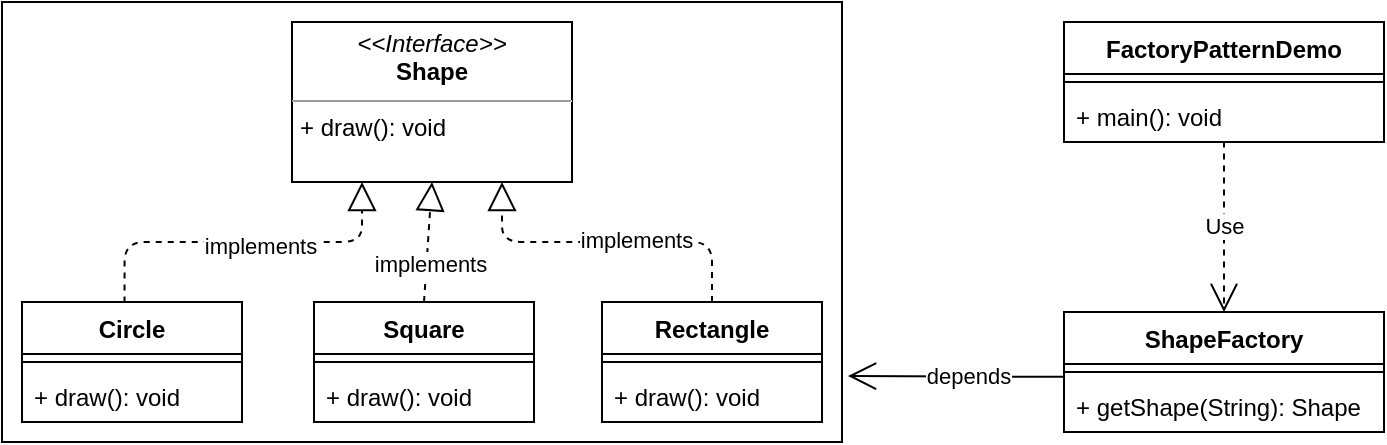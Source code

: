 <mxfile version="14.5.1" type="device"><diagram id="C5RBs43oDa-KdzZeNtuy" name="Page-1"><mxGraphModel dx="950" dy="538" grid="1" gridSize="10" guides="1" tooltips="1" connect="1" arrows="1" fold="1" page="1" pageScale="1" pageWidth="827" pageHeight="1169" math="0" shadow="0"><root><mxCell id="WIyWlLk6GJQsqaUBKTNV-0"/><mxCell id="WIyWlLk6GJQsqaUBKTNV-1" parent="WIyWlLk6GJQsqaUBKTNV-0"/><mxCell id="3KxpWCRa7AQF5sIoSoIj-7" value="" style="rounded=0;whiteSpace=wrap;html=1;" vertex="1" parent="WIyWlLk6GJQsqaUBKTNV-1"><mxGeometry x="20" y="370" width="420" height="220" as="geometry"/></mxCell><mxCell id="3KxpWCRa7AQF5sIoSoIj-0" value="&lt;p style=&quot;margin: 0px ; margin-top: 4px ; text-align: center&quot;&gt;&lt;i&gt;&amp;lt;&amp;lt;Interface&amp;gt;&amp;gt;&lt;/i&gt;&lt;br&gt;&lt;b&gt;Shape&lt;/b&gt;&lt;/p&gt;&lt;hr size=&quot;1&quot;&gt;&lt;p style=&quot;margin: 0px ; margin-left: 4px&quot;&gt;+ draw(): void&lt;/p&gt;" style="verticalAlign=top;align=left;overflow=fill;fontSize=12;fontFamily=Helvetica;html=1;" vertex="1" parent="WIyWlLk6GJQsqaUBKTNV-1"><mxGeometry x="165" y="380" width="140" height="80" as="geometry"/></mxCell><object label="" id="3KxpWCRa7AQF5sIoSoIj-4"><mxCell style="endArrow=block;dashed=1;endFill=0;endSize=12;html=1;entryX=0.25;entryY=1;entryDx=0;entryDy=0;exitX=0.466;exitY=0.005;exitDx=0;exitDy=0;edgeStyle=orthogonalEdgeStyle;exitPerimeter=0;" edge="1" parent="WIyWlLk6GJQsqaUBKTNV-1" source="3KxpWCRa7AQF5sIoSoIj-12" target="3KxpWCRa7AQF5sIoSoIj-0"><mxGeometry width="160" relative="1" as="geometry"><mxPoint x="90" y="510" as="sourcePoint"/><mxPoint x="150" y="480" as="targetPoint"/></mxGeometry></mxCell></object><mxCell id="3KxpWCRa7AQF5sIoSoIj-8" value="implements" style="edgeLabel;html=1;align=center;verticalAlign=middle;resizable=0;points=[];" vertex="1" connectable="0" parent="3KxpWCRa7AQF5sIoSoIj-4"><mxGeometry x="0.095" y="-2" relative="1" as="geometry"><mxPoint as="offset"/></mxGeometry></mxCell><object label="" id="3KxpWCRa7AQF5sIoSoIj-5"><mxCell style="endArrow=block;dashed=1;endFill=0;endSize=12;html=1;entryX=0.5;entryY=1;entryDx=0;entryDy=0;exitX=0.5;exitY=0;exitDx=0;exitDy=0;" edge="1" parent="WIyWlLk6GJQsqaUBKTNV-1" source="3KxpWCRa7AQF5sIoSoIj-17" target="3KxpWCRa7AQF5sIoSoIj-0"><mxGeometry width="160" relative="1" as="geometry"><mxPoint x="235" y="510" as="sourcePoint"/><mxPoint x="590" y="540" as="targetPoint"/></mxGeometry></mxCell></object><mxCell id="3KxpWCRa7AQF5sIoSoIj-10" value="implements" style="edgeLabel;html=1;align=center;verticalAlign=middle;resizable=0;points=[];" vertex="1" connectable="0" parent="3KxpWCRa7AQF5sIoSoIj-5"><mxGeometry x="-0.36" y="-1" relative="1" as="geometry"><mxPoint as="offset"/></mxGeometry></mxCell><mxCell id="3KxpWCRa7AQF5sIoSoIj-6" value="" style="endArrow=block;dashed=1;endFill=0;endSize=12;html=1;entryX=0.75;entryY=1;entryDx=0;entryDy=0;exitX=0.5;exitY=0;exitDx=0;exitDy=0;edgeStyle=orthogonalEdgeStyle;" edge="1" parent="WIyWlLk6GJQsqaUBKTNV-1" source="3KxpWCRa7AQF5sIoSoIj-21" target="3KxpWCRa7AQF5sIoSoIj-0"><mxGeometry width="160" relative="1" as="geometry"><mxPoint x="380" y="510" as="sourcePoint"/><mxPoint x="590" y="540" as="targetPoint"/></mxGeometry></mxCell><mxCell id="3KxpWCRa7AQF5sIoSoIj-9" value="implements" style="edgeLabel;html=1;align=center;verticalAlign=middle;resizable=0;points=[];" vertex="1" connectable="0" parent="3KxpWCRa7AQF5sIoSoIj-6"><mxGeometry x="-0.173" y="-1" relative="1" as="geometry"><mxPoint as="offset"/></mxGeometry></mxCell><mxCell id="3KxpWCRa7AQF5sIoSoIj-12" value="Circle" style="swimlane;fontStyle=1;align=center;verticalAlign=top;childLayout=stackLayout;horizontal=1;startSize=26;horizontalStack=0;resizeParent=1;resizeParentMax=0;resizeLast=0;collapsible=1;marginBottom=0;" vertex="1" parent="WIyWlLk6GJQsqaUBKTNV-1"><mxGeometry x="30" y="520" width="110" height="60" as="geometry"/></mxCell><mxCell id="3KxpWCRa7AQF5sIoSoIj-14" value="" style="line;strokeWidth=1;fillColor=none;align=left;verticalAlign=middle;spacingTop=-1;spacingLeft=3;spacingRight=3;rotatable=0;labelPosition=right;points=[];portConstraint=eastwest;" vertex="1" parent="3KxpWCRa7AQF5sIoSoIj-12"><mxGeometry y="26" width="110" height="8" as="geometry"/></mxCell><mxCell id="3KxpWCRa7AQF5sIoSoIj-15" value="+ draw(): void" style="text;strokeColor=none;fillColor=none;align=left;verticalAlign=top;spacingLeft=4;spacingRight=4;overflow=hidden;rotatable=0;points=[[0,0.5],[1,0.5]];portConstraint=eastwest;" vertex="1" parent="3KxpWCRa7AQF5sIoSoIj-12"><mxGeometry y="34" width="110" height="26" as="geometry"/></mxCell><mxCell id="3KxpWCRa7AQF5sIoSoIj-17" value="Square" style="swimlane;fontStyle=1;align=center;verticalAlign=top;childLayout=stackLayout;horizontal=1;startSize=26;horizontalStack=0;resizeParent=1;resizeParentMax=0;resizeLast=0;collapsible=1;marginBottom=0;" vertex="1" parent="WIyWlLk6GJQsqaUBKTNV-1"><mxGeometry x="176" y="520" width="110" height="60" as="geometry"><mxRectangle x="180" y="520" width="70" height="26" as="alternateBounds"/></mxGeometry></mxCell><mxCell id="3KxpWCRa7AQF5sIoSoIj-18" value="" style="line;strokeWidth=1;fillColor=none;align=left;verticalAlign=middle;spacingTop=-1;spacingLeft=3;spacingRight=3;rotatable=0;labelPosition=right;points=[];portConstraint=eastwest;" vertex="1" parent="3KxpWCRa7AQF5sIoSoIj-17"><mxGeometry y="26" width="110" height="8" as="geometry"/></mxCell><mxCell id="3KxpWCRa7AQF5sIoSoIj-19" value="+ draw(): void" style="text;strokeColor=none;fillColor=none;align=left;verticalAlign=top;spacingLeft=4;spacingRight=4;overflow=hidden;rotatable=0;points=[[0,0.5],[1,0.5]];portConstraint=eastwest;" vertex="1" parent="3KxpWCRa7AQF5sIoSoIj-17"><mxGeometry y="34" width="110" height="26" as="geometry"/></mxCell><mxCell id="3KxpWCRa7AQF5sIoSoIj-21" value="Rectangle" style="swimlane;fontStyle=1;align=center;verticalAlign=top;childLayout=stackLayout;horizontal=1;startSize=26;horizontalStack=0;resizeParent=1;resizeParentMax=0;resizeLast=0;collapsible=1;marginBottom=0;" vertex="1" parent="WIyWlLk6GJQsqaUBKTNV-1"><mxGeometry x="320" y="520" width="110" height="60" as="geometry"><mxRectangle x="180" y="520" width="70" height="26" as="alternateBounds"/></mxGeometry></mxCell><mxCell id="3KxpWCRa7AQF5sIoSoIj-22" value="" style="line;strokeWidth=1;fillColor=none;align=left;verticalAlign=middle;spacingTop=-1;spacingLeft=3;spacingRight=3;rotatable=0;labelPosition=right;points=[];portConstraint=eastwest;" vertex="1" parent="3KxpWCRa7AQF5sIoSoIj-21"><mxGeometry y="26" width="110" height="8" as="geometry"/></mxCell><mxCell id="3KxpWCRa7AQF5sIoSoIj-23" value="+ draw(): void" style="text;strokeColor=none;fillColor=none;align=left;verticalAlign=top;spacingLeft=4;spacingRight=4;overflow=hidden;rotatable=0;points=[[0,0.5],[1,0.5]];portConstraint=eastwest;" vertex="1" parent="3KxpWCRa7AQF5sIoSoIj-21"><mxGeometry y="34" width="110" height="26" as="geometry"/></mxCell><mxCell id="3KxpWCRa7AQF5sIoSoIj-24" value="ShapeFactory" style="swimlane;fontStyle=1;align=center;verticalAlign=top;childLayout=stackLayout;horizontal=1;startSize=26;horizontalStack=0;resizeParent=1;resizeParentMax=0;resizeLast=0;collapsible=1;marginBottom=0;" vertex="1" parent="WIyWlLk6GJQsqaUBKTNV-1"><mxGeometry x="551" y="525" width="160" height="60" as="geometry"><mxRectangle x="180" y="520" width="70" height="26" as="alternateBounds"/></mxGeometry></mxCell><mxCell id="3KxpWCRa7AQF5sIoSoIj-25" value="" style="line;strokeWidth=1;fillColor=none;align=left;verticalAlign=middle;spacingTop=-1;spacingLeft=3;spacingRight=3;rotatable=0;labelPosition=right;points=[];portConstraint=eastwest;" vertex="1" parent="3KxpWCRa7AQF5sIoSoIj-24"><mxGeometry y="26" width="160" height="8" as="geometry"/></mxCell><mxCell id="3KxpWCRa7AQF5sIoSoIj-26" value="+ getShape(String): Shape" style="text;strokeColor=none;fillColor=none;align=left;verticalAlign=top;spacingLeft=4;spacingRight=4;overflow=hidden;rotatable=0;points=[[0,0.5],[1,0.5]];portConstraint=eastwest;" vertex="1" parent="3KxpWCRa7AQF5sIoSoIj-24"><mxGeometry y="34" width="160" height="26" as="geometry"/></mxCell><mxCell id="3KxpWCRa7AQF5sIoSoIj-27" value="FactoryPatternDemo" style="swimlane;fontStyle=1;align=center;verticalAlign=top;childLayout=stackLayout;horizontal=1;startSize=26;horizontalStack=0;resizeParent=1;resizeParentMax=0;resizeLast=0;collapsible=1;marginBottom=0;" vertex="1" parent="WIyWlLk6GJQsqaUBKTNV-1"><mxGeometry x="551" y="380" width="160" height="60" as="geometry"/></mxCell><mxCell id="3KxpWCRa7AQF5sIoSoIj-29" value="" style="line;strokeWidth=1;fillColor=none;align=left;verticalAlign=middle;spacingTop=-1;spacingLeft=3;spacingRight=3;rotatable=0;labelPosition=right;points=[];portConstraint=eastwest;" vertex="1" parent="3KxpWCRa7AQF5sIoSoIj-27"><mxGeometry y="26" width="160" height="8" as="geometry"/></mxCell><mxCell id="3KxpWCRa7AQF5sIoSoIj-30" value="+ main(): void" style="text;strokeColor=none;fillColor=none;align=left;verticalAlign=top;spacingLeft=4;spacingRight=4;overflow=hidden;rotatable=0;points=[[0,0.5],[1,0.5]];portConstraint=eastwest;" vertex="1" parent="3KxpWCRa7AQF5sIoSoIj-27"><mxGeometry y="34" width="160" height="26" as="geometry"/></mxCell><mxCell id="3KxpWCRa7AQF5sIoSoIj-31" value="Use" style="endArrow=open;endSize=12;dashed=1;html=1;entryX=0.5;entryY=0;entryDx=0;entryDy=0;exitX=0.5;exitY=0.989;exitDx=0;exitDy=0;exitPerimeter=0;" edge="1" parent="WIyWlLk6GJQsqaUBKTNV-1" source="3KxpWCRa7AQF5sIoSoIj-30" target="3KxpWCRa7AQF5sIoSoIj-24"><mxGeometry width="160" relative="1" as="geometry"><mxPoint x="571" y="479.71" as="sourcePoint"/><mxPoint x="731" y="479.71" as="targetPoint"/></mxGeometry></mxCell><mxCell id="3KxpWCRa7AQF5sIoSoIj-33" value="" style="endArrow=open;endFill=1;endSize=12;html=1;exitX=0;exitY=0.804;exitDx=0;exitDy=0;exitPerimeter=0;" edge="1" parent="WIyWlLk6GJQsqaUBKTNV-1" source="3KxpWCRa7AQF5sIoSoIj-25"><mxGeometry width="160" relative="1" as="geometry"><mxPoint x="450" y="640" as="sourcePoint"/><mxPoint x="443" y="557" as="targetPoint"/></mxGeometry></mxCell><mxCell id="3KxpWCRa7AQF5sIoSoIj-34" value="depends" style="edgeLabel;html=1;align=center;verticalAlign=middle;resizable=0;points=[];" vertex="1" connectable="0" parent="3KxpWCRa7AQF5sIoSoIj-33"><mxGeometry x="-0.11" relative="1" as="geometry"><mxPoint as="offset"/></mxGeometry></mxCell></root></mxGraphModel></diagram></mxfile>